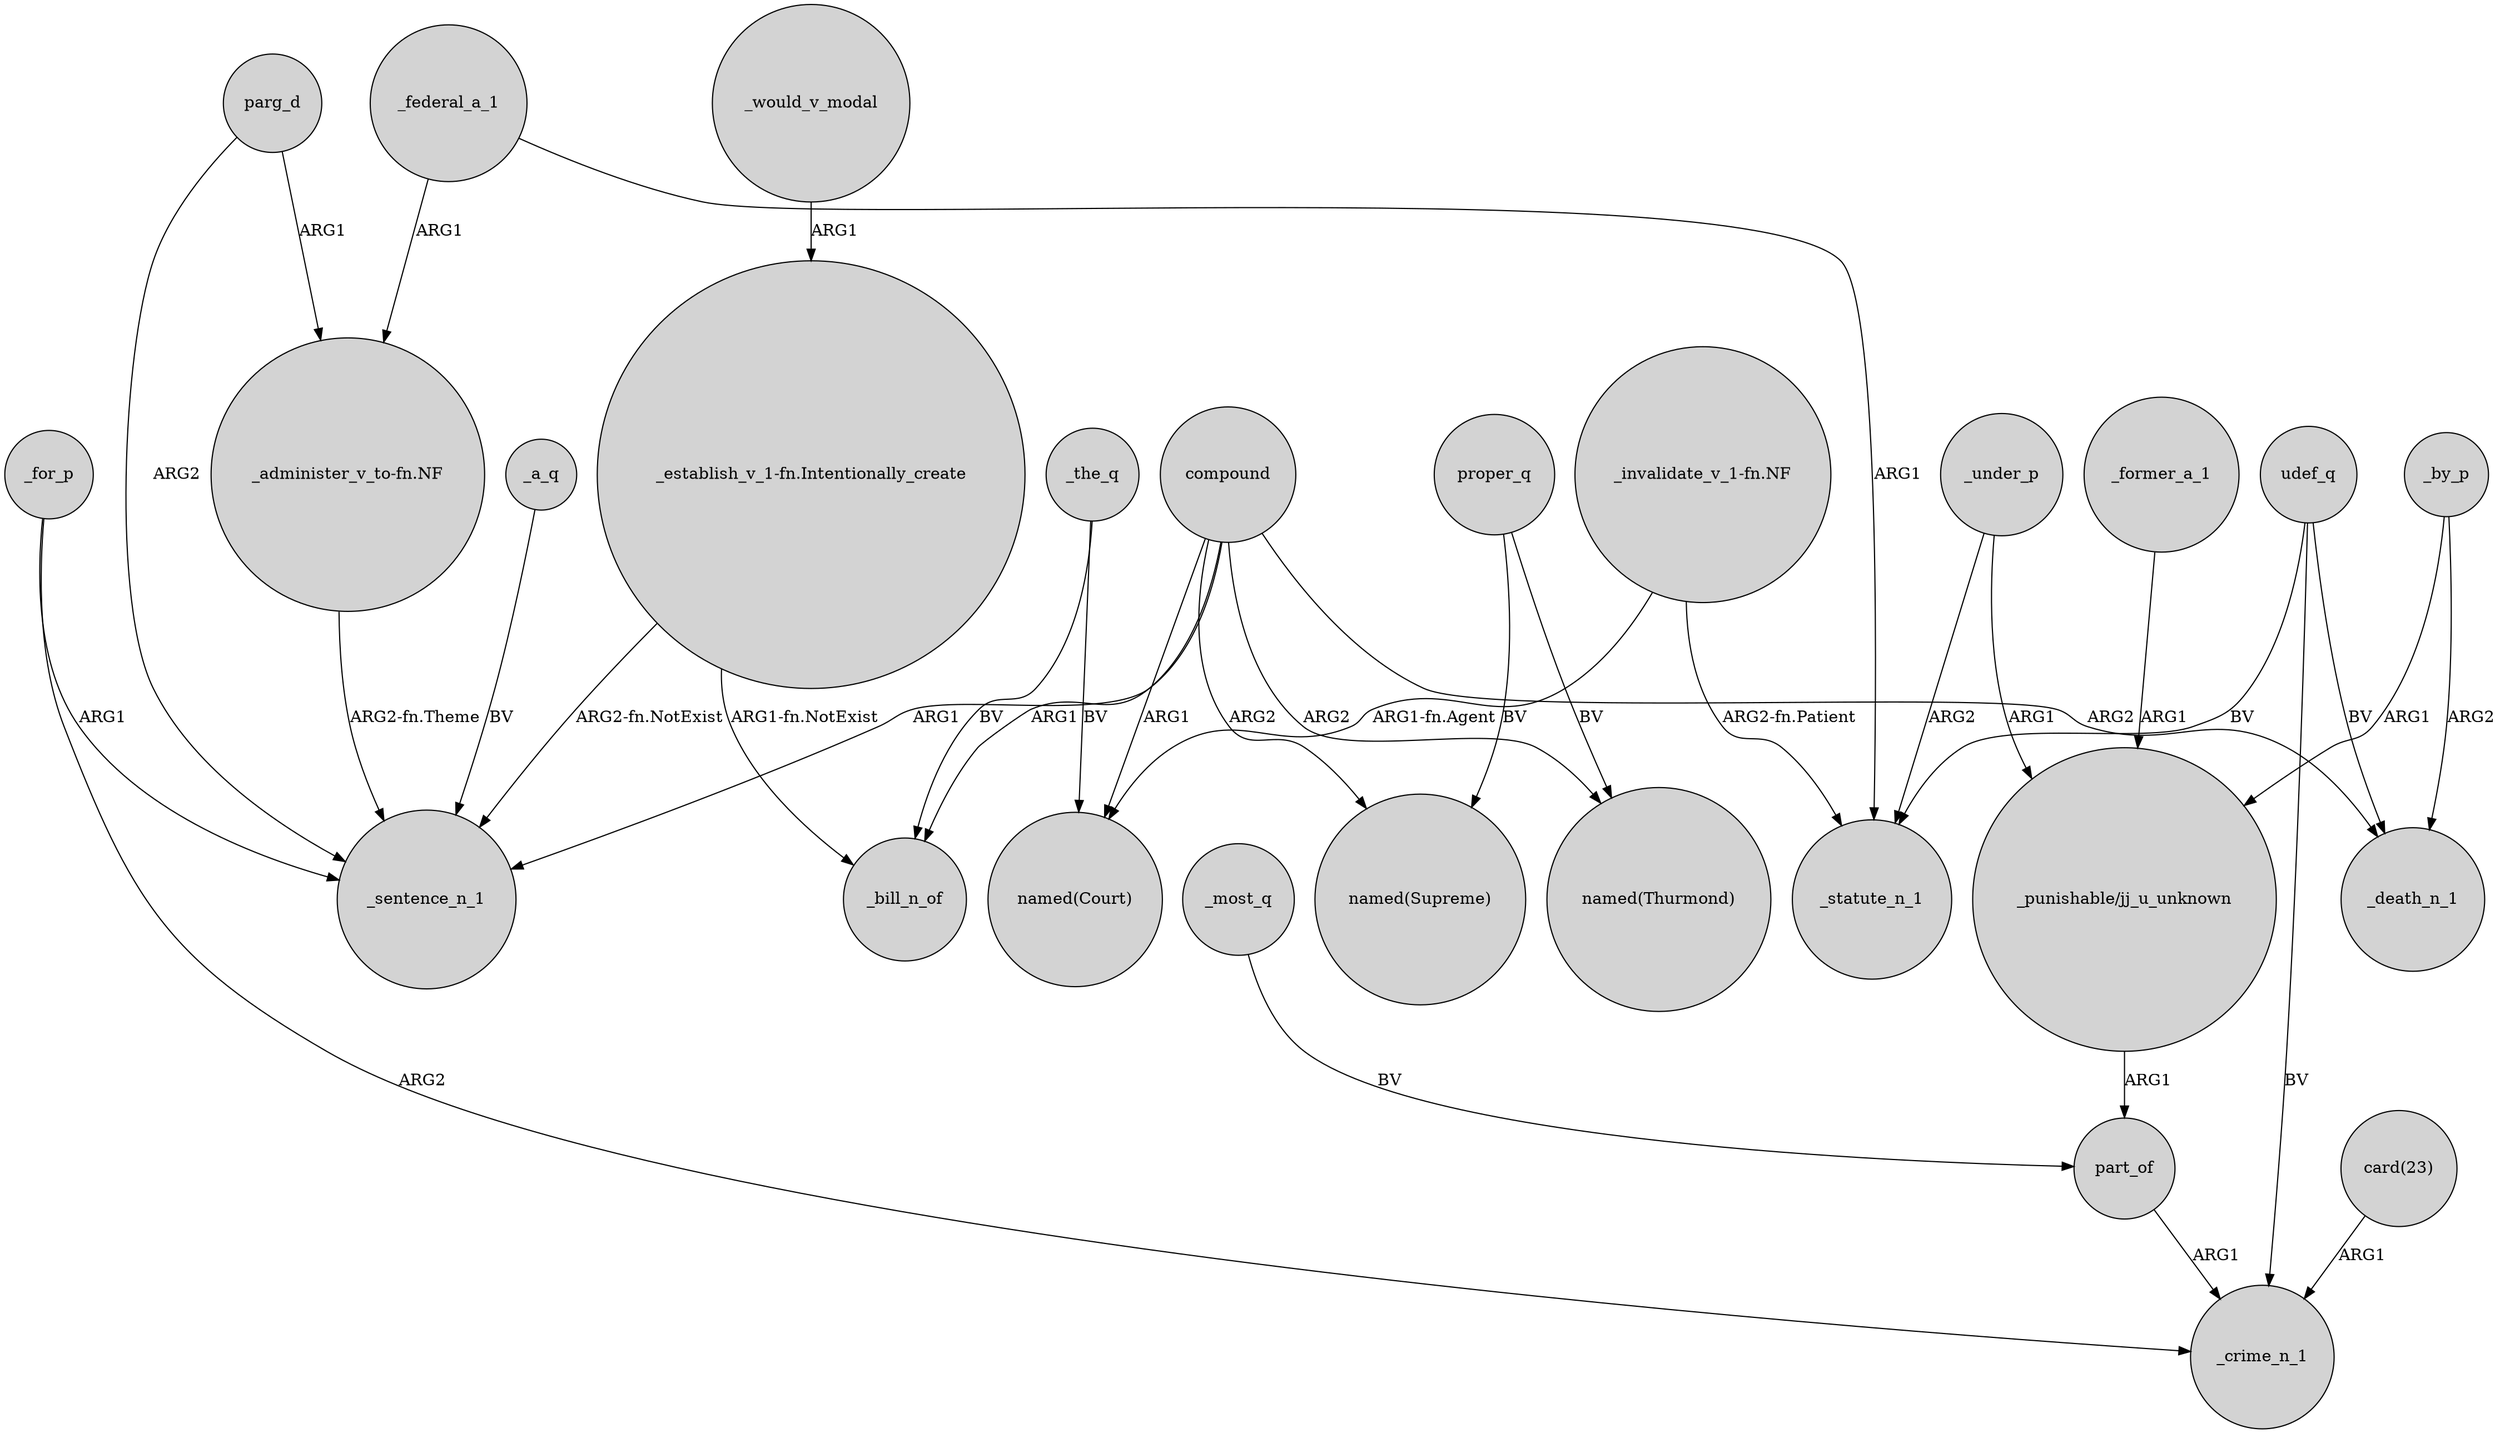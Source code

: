digraph {
	node [shape=circle style=filled]
	_the_q -> _bill_n_of [label=BV]
	parg_d -> "_administer_v_to-fn.NF" [label=ARG1]
	_under_p -> "_punishable/jj_u_unknown" [label=ARG1]
	_a_q -> _sentence_n_1 [label=BV]
	_former_a_1 -> "_punishable/jj_u_unknown" [label=ARG1]
	compound -> _bill_n_of [label=ARG1]
	"_establish_v_1-fn.Intentionally_create" -> _sentence_n_1 [label="ARG2-fn.NotExist"]
	_federal_a_1 -> "_administer_v_to-fn.NF" [label=ARG1]
	_would_v_modal -> "_establish_v_1-fn.Intentionally_create" [label=ARG1]
	_the_q -> "named(Court)" [label=BV]
	_under_p -> _statute_n_1 [label=ARG2]
	_federal_a_1 -> _statute_n_1 [label=ARG1]
	part_of -> _crime_n_1 [label=ARG1]
	compound -> "named(Thurmond)" [label=ARG2]
	"_punishable/jj_u_unknown" -> part_of [label=ARG1]
	compound -> _death_n_1 [label=ARG2]
	_for_p -> _sentence_n_1 [label=ARG1]
	"_invalidate_v_1-fn.NF" -> "named(Court)" [label="ARG1-fn.Agent"]
	compound -> _sentence_n_1 [label=ARG1]
	compound -> "named(Supreme)" [label=ARG2]
	"_invalidate_v_1-fn.NF" -> _statute_n_1 [label="ARG2-fn.Patient"]
	parg_d -> _sentence_n_1 [label=ARG2]
	proper_q -> "named(Supreme)" [label=BV]
	_for_p -> _crime_n_1 [label=ARG2]
	_most_q -> part_of [label=BV]
	"_administer_v_to-fn.NF" -> _sentence_n_1 [label="ARG2-fn.Theme"]
	udef_q -> _death_n_1 [label=BV]
	udef_q -> _statute_n_1 [label=BV]
	_by_p -> "_punishable/jj_u_unknown" [label=ARG1]
	proper_q -> "named(Thurmond)" [label=BV]
	udef_q -> _crime_n_1 [label=BV]
	compound -> "named(Court)" [label=ARG1]
	"_establish_v_1-fn.Intentionally_create" -> _bill_n_of [label="ARG1-fn.NotExist"]
	"card(23)" -> _crime_n_1 [label=ARG1]
	_by_p -> _death_n_1 [label=ARG2]
}
